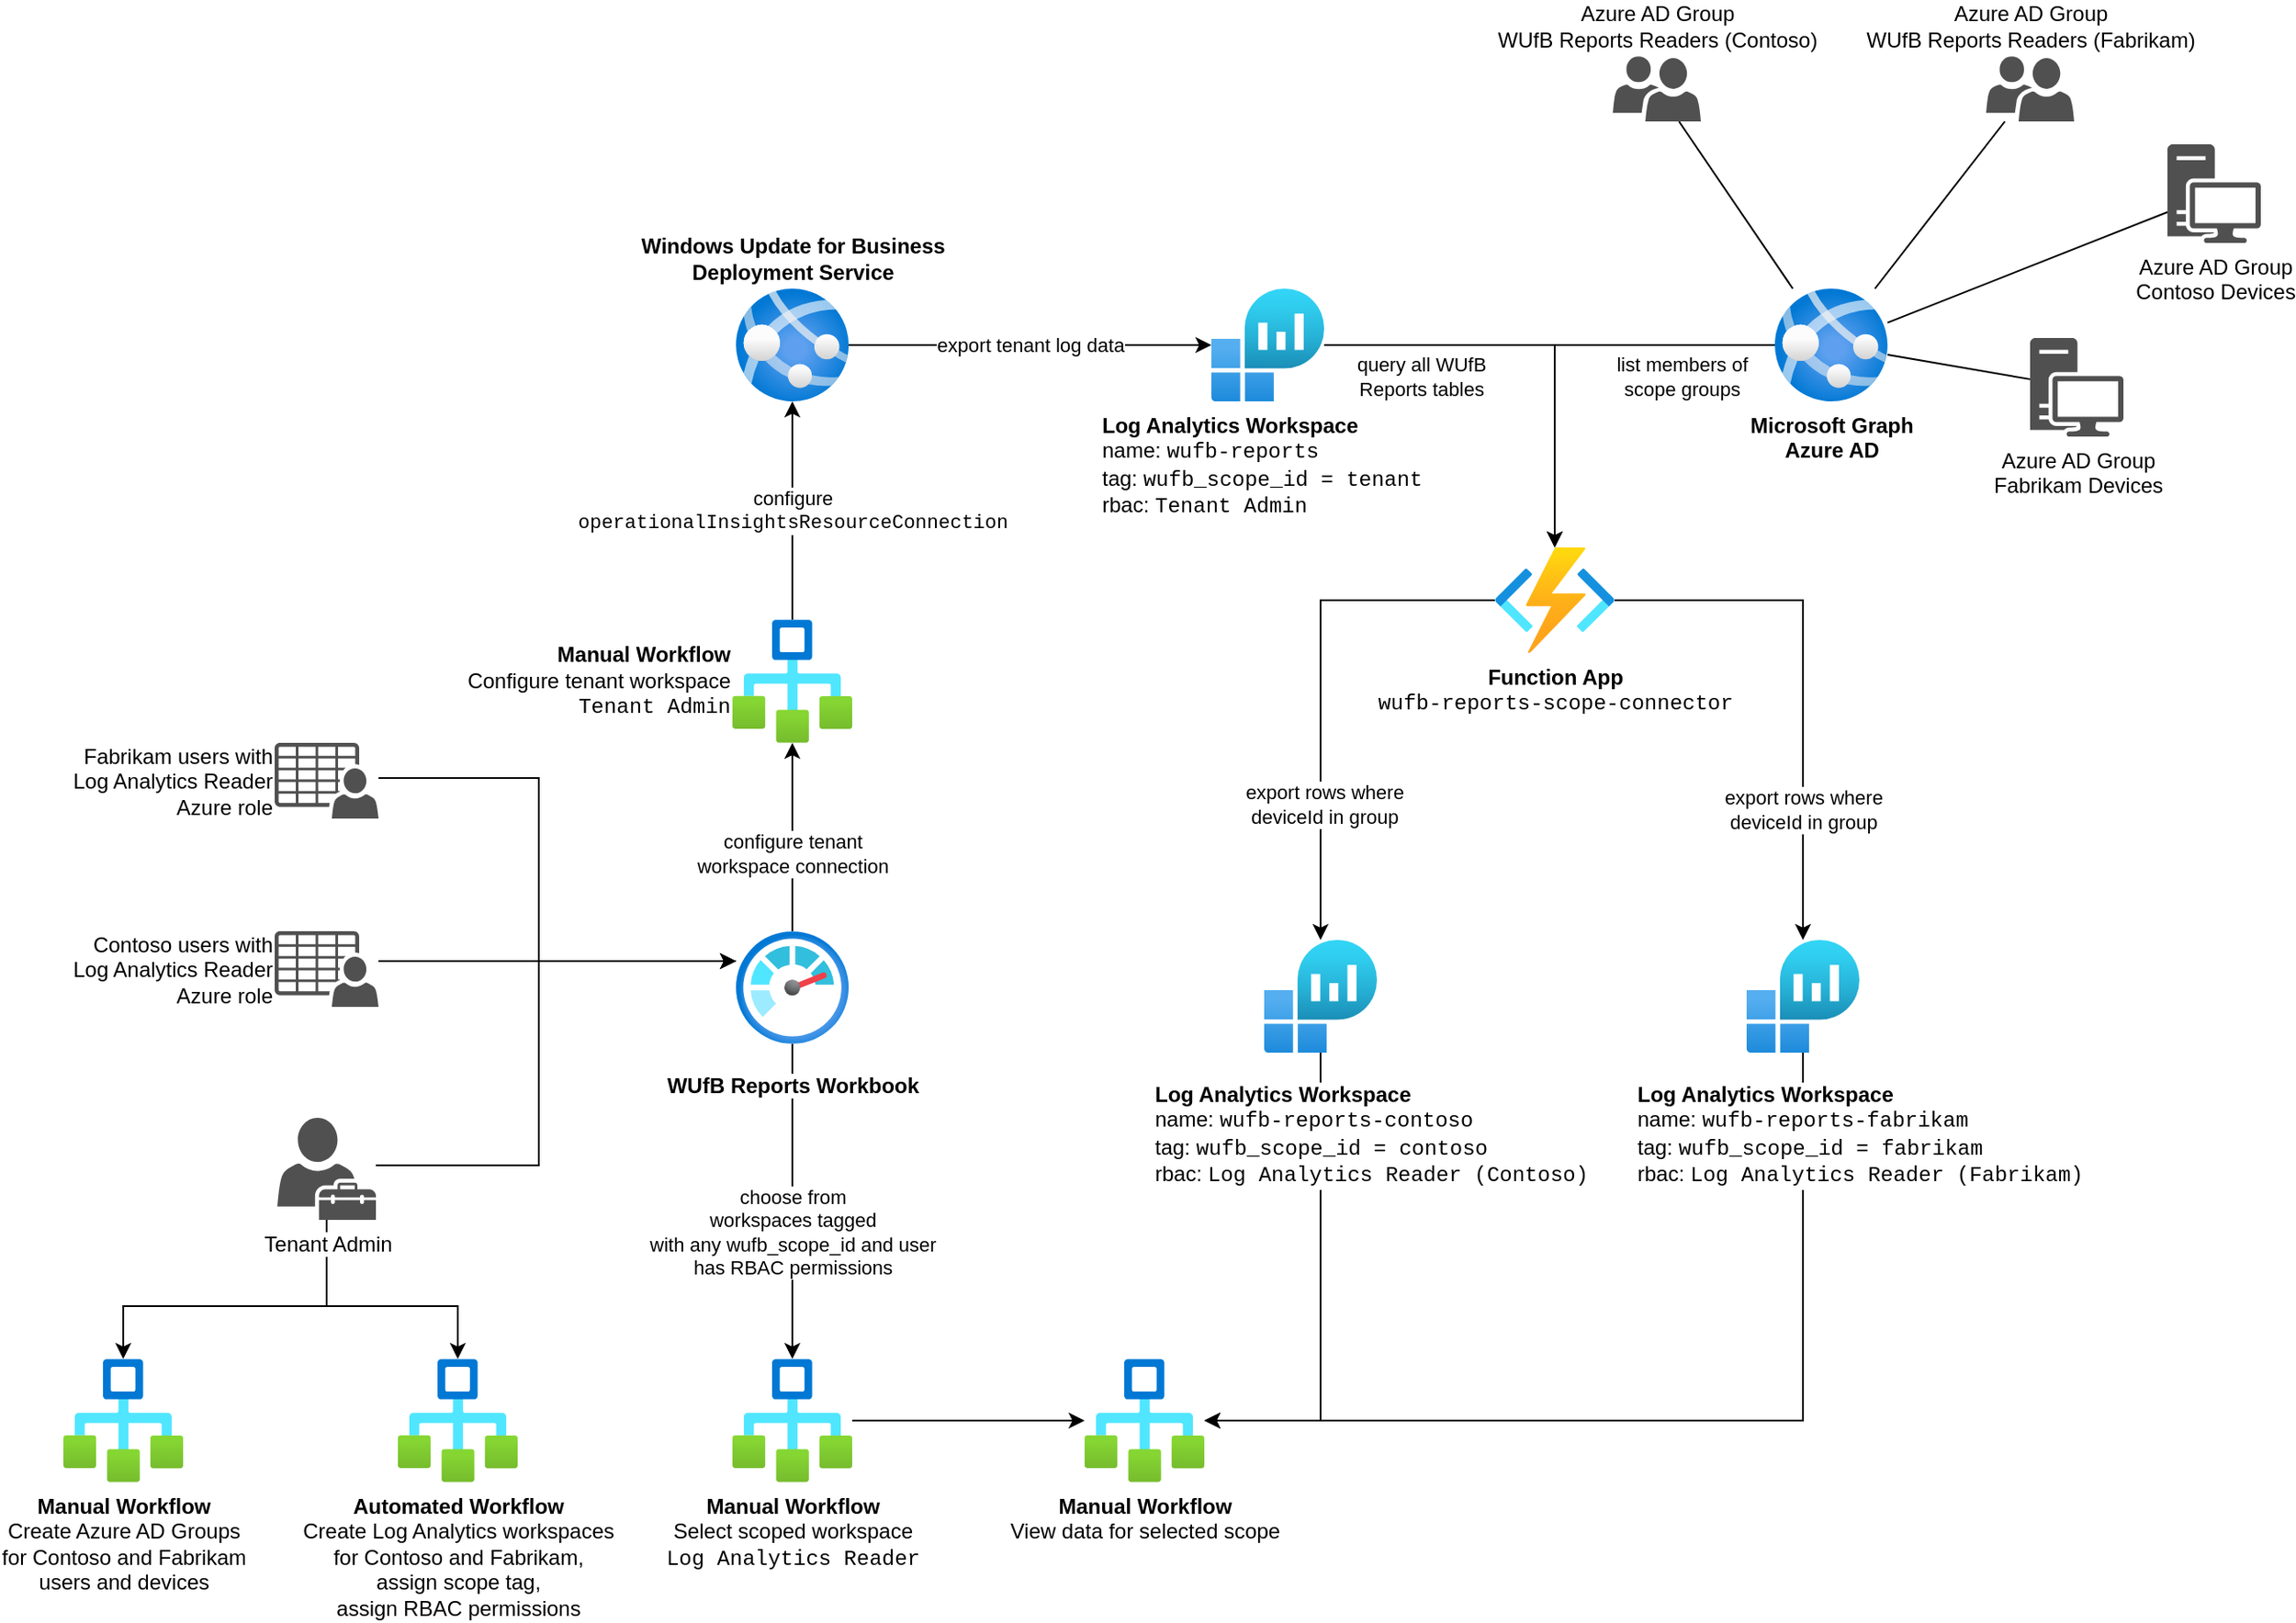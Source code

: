<mxfile version="20.8.16" type="device"><diagram name="Page-1" id="822b0af5-4adb-64df-f703-e8dfc1f81529"><mxGraphModel dx="1499" dy="1021" grid="1" gridSize="10" guides="1" tooltips="1" connect="1" arrows="1" fold="1" page="1" pageScale="1" pageWidth="1700" pageHeight="1100" background="none" math="0" shadow="0"><root><mxCell id="0"/><mxCell id="1" parent="0"/><mxCell id="Ftz7o0uoyl_DDHII07qG-42" style="edgeStyle=orthogonalEdgeStyle;rounded=0;orthogonalLoop=1;jettySize=auto;html=1;startArrow=none;startFill=0;endArrow=classic;endFill=1;" parent="1" source="Ftz7o0uoyl_DDHII07qG-7" target="Ftz7o0uoyl_DDHII07qG-40" edge="1"><mxGeometry relative="1" as="geometry"><Array as="points"><mxPoint x="330" y="820"/><mxPoint x="214" y="820"/></Array></mxGeometry></mxCell><mxCell id="Ftz7o0uoyl_DDHII07qG-43" style="edgeStyle=orthogonalEdgeStyle;rounded=0;orthogonalLoop=1;jettySize=auto;html=1;startArrow=none;startFill=0;endArrow=classic;endFill=1;" parent="1" source="Ftz7o0uoyl_DDHII07qG-7" target="Ftz7o0uoyl_DDHII07qG-41" edge="1"><mxGeometry relative="1" as="geometry"><Array as="points"><mxPoint x="330" y="820"/><mxPoint x="404" y="820"/></Array></mxGeometry></mxCell><mxCell id="Ftz7o0uoyl_DDHII07qG-39" style="edgeStyle=orthogonalEdgeStyle;rounded=0;orthogonalLoop=1;jettySize=auto;html=1;endArrow=classic;endFill=1;startArrow=none;startFill=0;" parent="1" source="Ftz7o0uoyl_DDHII07qG-25" target="Ftz7o0uoyl_DDHII07qG-35" edge="1"><mxGeometry relative="1" as="geometry"><Array as="points"/></mxGeometry></mxCell><mxCell id="Ftz7o0uoyl_DDHII07qG-36" style="edgeStyle=orthogonalEdgeStyle;rounded=0;orthogonalLoop=1;jettySize=auto;html=1;endArrow=none;endFill=0;startArrow=classic;startFill=1;" parent="1" source="Ftz7o0uoyl_DDHII07qG-35" target="Ftz7o0uoyl_DDHII07qG-9" edge="1"><mxGeometry relative="1" as="geometry"/></mxCell><mxCell id="Ftz7o0uoyl_DDHII07qG-37" style="edgeStyle=orthogonalEdgeStyle;rounded=0;orthogonalLoop=1;jettySize=auto;html=1;endArrow=none;endFill=0;startArrow=classic;startFill=1;" parent="1" source="Ftz7o0uoyl_DDHII07qG-35" target="Ftz7o0uoyl_DDHII07qG-10" edge="1"><mxGeometry relative="1" as="geometry"/></mxCell><mxCell id="Ftz7o0uoyl_DDHII07qG-3" value="query all WUfB&lt;br&gt;Reports tables" style="edgeStyle=orthogonalEdgeStyle;rounded=0;orthogonalLoop=1;jettySize=auto;html=1;" parent="1" source="Ftz7o0uoyl_DDHII07qG-1" target="EObpfhY0n-GdXnJAH-M3-3" edge="1"><mxGeometry x="-0.556" y="-18" relative="1" as="geometry"><mxPoint x="896" y="274" as="sourcePoint"/><mxPoint as="offset"/></mxGeometry></mxCell><mxCell id="Ftz7o0uoyl_DDHII07qG-1" value="&lt;b&gt;Log Analytics Workspace&lt;/b&gt;&lt;br&gt;name: &lt;font face=&quot;Courier New&quot;&gt;wufb-reports&lt;/font&gt;&lt;br&gt;tag: &lt;font face=&quot;Courier New&quot;&gt;wufb_scope_id = tenant&lt;/font&gt;&lt;br&gt;rbac: &lt;font face=&quot;Courier New&quot;&gt;Tenant Admin&lt;/font&gt;" style="aspect=fixed;html=1;points=[];align=left;image;fontSize=12;image=img/lib/azure2/analytics/Log_Analytics_Workspaces.svg;labelPosition=left;verticalLabelPosition=bottom;verticalAlign=top;spacingLeft=0;" parent="1" vertex="1"><mxGeometry x="832" y="242" width="64" height="64" as="geometry"/></mxCell><mxCell id="Ftz7o0uoyl_DDHII07qG-11" style="edgeStyle=orthogonalEdgeStyle;rounded=0;orthogonalLoop=1;jettySize=auto;html=1;" parent="1" source="EObpfhY0n-GdXnJAH-M3-3" target="Ftz7o0uoyl_DDHII07qG-9" edge="1"><mxGeometry relative="1" as="geometry"/></mxCell><mxCell id="Ftz7o0uoyl_DDHII07qG-19" value="export rows where&lt;br&gt;deviceId in group" style="edgeLabel;html=1;align=center;verticalAlign=middle;resizable=0;points=[];" parent="Ftz7o0uoyl_DDHII07qG-11" vertex="1" connectable="0"><mxGeometry x="0.405" y="4" relative="1" as="geometry"><mxPoint x="-2" y="10" as="offset"/></mxGeometry></mxCell><mxCell id="Ftz7o0uoyl_DDHII07qG-12" value="export rows where&lt;br&gt;deviceId in group" style="edgeStyle=orthogonalEdgeStyle;rounded=0;orthogonalLoop=1;jettySize=auto;html=1;" parent="1" source="EObpfhY0n-GdXnJAH-M3-3" target="Ftz7o0uoyl_DDHII07qG-10" edge="1"><mxGeometry x="0.508" relative="1" as="geometry"><mxPoint as="offset"/></mxGeometry></mxCell><mxCell id="Ftz7o0uoyl_DDHII07qG-13" value="list members of&lt;br&gt;scope groups" style="edgeStyle=orthogonalEdgeStyle;rounded=0;orthogonalLoop=1;jettySize=auto;html=1;" parent="1" source="Ftz7o0uoyl_DDHII07qG-22" target="EObpfhY0n-GdXnJAH-M3-3" edge="1"><mxGeometry x="-0.555" y="18" relative="1" as="geometry"><mxPoint x="1122" y="274" as="sourcePoint"/><mxPoint as="offset"/></mxGeometry></mxCell><mxCell id="Ftz7o0uoyl_DDHII07qG-20" value="export tenant log data" style="edgeStyle=orthogonalEdgeStyle;rounded=0;orthogonalLoop=1;jettySize=auto;html=1;endArrow=classic;endFill=1;" parent="1" source="Ftz7o0uoyl_DDHII07qG-6" target="Ftz7o0uoyl_DDHII07qG-1" edge="1"><mxGeometry relative="1" as="geometry"/></mxCell><mxCell id="Ftz7o0uoyl_DDHII07qG-6" value="&lt;b&gt;Windows Update for Business&lt;br&gt;Deployment Service&lt;/b&gt;" style="aspect=fixed;html=1;points=[];align=center;image;fontSize=12;image=img/lib/azure2/compute/App_Services.svg;labelPosition=center;verticalLabelPosition=top;verticalAlign=bottom;" parent="1" vertex="1"><mxGeometry x="562" y="242" width="64" height="64" as="geometry"/></mxCell><mxCell id="Ftz7o0uoyl_DDHII07qG-32" value="" style="edgeStyle=orthogonalEdgeStyle;rounded=0;orthogonalLoop=1;jettySize=auto;html=1;endArrow=classic;endFill=1;" parent="1" source="Ftz7o0uoyl_DDHII07qG-7" target="Ftz7o0uoyl_DDHII07qG-21" edge="1"><mxGeometry relative="1" as="geometry"><Array as="points"><mxPoint x="450" y="740"/><mxPoint x="450" y="624"/></Array></mxGeometry></mxCell><mxCell id="Ftz7o0uoyl_DDHII07qG-9" value="&lt;b&gt;Log Analytics Workspace&lt;/b&gt;&lt;br&gt;name: &lt;font face=&quot;Courier New&quot;&gt;wufb-reports-contoso&lt;/font&gt;&lt;br&gt;tag: &lt;font face=&quot;Courier New&quot;&gt;wufb_scope_id = contoso&lt;/font&gt;&lt;br&gt;rbac: &lt;font face=&quot;Courier New&quot;&gt;Log Analytics Reader (Contoso)&lt;/font&gt;" style="aspect=fixed;html=1;points=[];align=left;image;fontSize=12;image=img/lib/azure2/analytics/Log_Analytics_Workspaces.svg;labelBackgroundColor=#FFFFFF;spacingTop=10;labelPosition=left;verticalLabelPosition=bottom;verticalAlign=top;" parent="1" vertex="1"><mxGeometry x="862" y="612" width="64" height="64" as="geometry"/></mxCell><mxCell id="Ftz7o0uoyl_DDHII07qG-10" value="&lt;b&gt;Log Analytics Workspace&lt;/b&gt;&lt;br&gt;name: &lt;font face=&quot;Courier New&quot;&gt;wufb-reports-fabrikam&lt;/font&gt;&lt;br&gt;tag: &lt;font face=&quot;Courier New&quot;&gt;wufb_scope_id = fabrikam&lt;/font&gt;&lt;br&gt;rbac: &lt;font face=&quot;Courier New&quot;&gt;Log Analytics Reader (Fabrikam)&lt;/font&gt;" style="aspect=fixed;html=1;points=[];align=left;image;fontSize=12;image=img/lib/azure2/analytics/Log_Analytics_Workspaces.svg;spacingTop=10;labelPosition=left;verticalLabelPosition=bottom;verticalAlign=top;" parent="1" vertex="1"><mxGeometry x="1136" y="612" width="64" height="64" as="geometry"/></mxCell><mxCell id="Ftz7o0uoyl_DDHII07qG-17" style="rounded=0;orthogonalLoop=1;jettySize=auto;html=1;endArrow=none;endFill=0;" parent="1" source="Ftz7o0uoyl_DDHII07qG-15" target="Ftz7o0uoyl_DDHII07qG-22" edge="1"><mxGeometry relative="1" as="geometry"><mxPoint x="1176.165" y="250" as="targetPoint"/></mxGeometry></mxCell><mxCell id="Ftz7o0uoyl_DDHII07qG-15" value="Azure AD Group&lt;br&gt;WUfB Reports Readers (Contoso)" style="sketch=0;pointerEvents=1;shadow=0;dashed=0;html=1;strokeColor=none;labelPosition=center;verticalLabelPosition=top;verticalAlign=bottom;align=center;fillColor=#505050;shape=mxgraph.mscae.intune.user_group" parent="1" vertex="1"><mxGeometry x="1060" y="110" width="50" height="37" as="geometry"/></mxCell><mxCell id="Ftz7o0uoyl_DDHII07qG-18" style="rounded=0;orthogonalLoop=1;jettySize=auto;html=1;endArrow=none;endFill=0;" parent="1" source="Ftz7o0uoyl_DDHII07qG-16" target="Ftz7o0uoyl_DDHII07qG-22" edge="1"><mxGeometry relative="1" as="geometry"><mxPoint x="1176" y="250" as="targetPoint"/></mxGeometry></mxCell><mxCell id="Ftz7o0uoyl_DDHII07qG-16" value="Azure AD Group&lt;br&gt;WUfB Reports Readers (Fabrikam)" style="sketch=0;pointerEvents=1;shadow=0;dashed=0;html=1;strokeColor=none;labelPosition=center;verticalLabelPosition=top;verticalAlign=bottom;align=center;fillColor=#505050;shape=mxgraph.mscae.intune.user_group" parent="1" vertex="1"><mxGeometry x="1272" y="110" width="50" height="37" as="geometry"/></mxCell><mxCell id="Ftz7o0uoyl_DDHII07qG-29" style="edgeStyle=orthogonalEdgeStyle;rounded=0;orthogonalLoop=1;jettySize=auto;html=1;endArrow=classic;endFill=1;" parent="1" source="Ftz7o0uoyl_DDHII07qG-21" target="Ftz7o0uoyl_DDHII07qG-23" edge="1"><mxGeometry relative="1" as="geometry"/></mxCell><mxCell id="Ftz7o0uoyl_DDHII07qG-30" value="configure tenant&lt;br&gt;workspace connection" style="edgeLabel;html=1;align=center;verticalAlign=middle;resizable=0;points=[];" parent="Ftz7o0uoyl_DDHII07qG-29" vertex="1" connectable="0"><mxGeometry x="-0.178" relative="1" as="geometry"><mxPoint as="offset"/></mxGeometry></mxCell><mxCell id="Ftz7o0uoyl_DDHII07qG-31" value="choose from&lt;br&gt;workspaces tagged&lt;br&gt;with any wufb_scope_id and user&lt;br&gt;has RBAC permissions" style="edgeStyle=orthogonalEdgeStyle;rounded=0;orthogonalLoop=1;jettySize=auto;html=1;endArrow=classic;endFill=1;" parent="1" source="Ftz7o0uoyl_DDHII07qG-21" target="Ftz7o0uoyl_DDHII07qG-25" edge="1"><mxGeometry x="0.194" relative="1" as="geometry"><Array as="points"><mxPoint x="594" y="730"/><mxPoint x="594" y="730"/></Array><mxPoint as="offset"/></mxGeometry></mxCell><mxCell id="Ftz7o0uoyl_DDHII07qG-21" value="&lt;b&gt;WUfB Reports Workbook&lt;/b&gt;" style="aspect=fixed;html=1;points=[];align=center;image;fontSize=12;image=img/lib/azure2/management_governance/Monitor.svg;spacingTop=10;" parent="1" vertex="1"><mxGeometry x="562" y="607" width="64" height="64" as="geometry"/></mxCell><mxCell id="Ftz7o0uoyl_DDHII07qG-22" value="Microsoft Graph&lt;br&gt;Azure AD" style="aspect=fixed;html=1;points=[];align=center;image;fontSize=12;image=img/lib/azure2/app_services/App_Services.svg;fontStyle=1" parent="1" vertex="1"><mxGeometry x="1152" y="242" width="64" height="64" as="geometry"/></mxCell><mxCell id="Ftz7o0uoyl_DDHII07qG-24" value="configure&lt;br&gt;&lt;font face=&quot;Courier New&quot;&gt;operationalInsightsResourceConnection&lt;/font&gt;" style="edgeStyle=orthogonalEdgeStyle;rounded=0;orthogonalLoop=1;jettySize=auto;html=1;endArrow=classic;endFill=1;" parent="1" source="Ftz7o0uoyl_DDHII07qG-23" target="Ftz7o0uoyl_DDHII07qG-6" edge="1"><mxGeometry relative="1" as="geometry"/></mxCell><mxCell id="Ftz7o0uoyl_DDHII07qG-23" value="&lt;b&gt;Manual Workflow&lt;/b&gt;&lt;br&gt;Configure tenant workspace&lt;br&gt;&lt;font face=&quot;Courier New&quot;&gt;Tenant Admin&lt;/font&gt;" style="aspect=fixed;html=1;points=[];align=right;image;fontSize=12;image=img/lib/azure2/general/Workflow.svg;labelPosition=left;verticalLabelPosition=middle;verticalAlign=middle;" parent="1" vertex="1"><mxGeometry x="560" y="430" width="68" height="70" as="geometry"/></mxCell><mxCell id="Ftz7o0uoyl_DDHII07qG-33" style="edgeStyle=orthogonalEdgeStyle;rounded=0;orthogonalLoop=1;jettySize=auto;html=1;endArrow=classic;endFill=1;" parent="1" source="Ftz7o0uoyl_DDHII07qG-27" target="Ftz7o0uoyl_DDHII07qG-21" edge="1"><mxGeometry relative="1" as="geometry"><Array as="points"><mxPoint x="390" y="624"/><mxPoint x="390" y="624"/></Array></mxGeometry></mxCell><mxCell id="Ftz7o0uoyl_DDHII07qG-27" value="Contoso users with&lt;br&gt;Log Analytics Reader&lt;br&gt;Azure role" style="sketch=0;pointerEvents=1;shadow=0;dashed=0;html=1;strokeColor=none;fillColor=#505050;labelPosition=left;verticalLabelPosition=middle;verticalAlign=middle;outlineConnect=0;align=right;shape=mxgraph.office.users.csv_file;" parent="1" vertex="1"><mxGeometry x="300" y="607" width="59" height="43" as="geometry"/></mxCell><mxCell id="Ftz7o0uoyl_DDHII07qG-34" style="edgeStyle=orthogonalEdgeStyle;rounded=0;orthogonalLoop=1;jettySize=auto;html=1;endArrow=none;endFill=0;" parent="1" source="Ftz7o0uoyl_DDHII07qG-28" target="Ftz7o0uoyl_DDHII07qG-21" edge="1"><mxGeometry relative="1" as="geometry"><Array as="points"><mxPoint x="450" y="520"/><mxPoint x="450" y="624"/></Array></mxGeometry></mxCell><mxCell id="Ftz7o0uoyl_DDHII07qG-28" value="Fabrikam users with&lt;br&gt;Log Analytics Reader&lt;br&gt;Azure role" style="sketch=0;pointerEvents=1;shadow=0;dashed=0;html=1;strokeColor=none;fillColor=#505050;labelPosition=left;verticalLabelPosition=middle;verticalAlign=middle;outlineConnect=0;align=right;shape=mxgraph.office.users.csv_file;" parent="1" vertex="1"><mxGeometry x="300" y="500" width="59" height="43" as="geometry"/></mxCell><mxCell id="Ftz7o0uoyl_DDHII07qG-35" value="&lt;b&gt;Manual Workflow&lt;/b&gt;&lt;br&gt;View data for selected scope" style="aspect=fixed;html=1;points=[];align=center;image;fontSize=12;image=img/lib/azure2/general/Workflow.svg;" parent="1" vertex="1"><mxGeometry x="760" y="850" width="68" height="70" as="geometry"/></mxCell><mxCell id="Ftz7o0uoyl_DDHII07qG-40" value="&lt;b&gt;Manual Workflow&lt;/b&gt;&lt;br&gt;Create Azure AD Groups&lt;br&gt;for Contoso and Fabrikam&lt;br&gt;users and devices" style="aspect=fixed;html=1;points=[];align=center;image;fontSize=12;image=img/lib/azure2/general/Workflow.svg;labelBackgroundColor=#FFFFFF;" parent="1" vertex="1"><mxGeometry x="180" y="850" width="68" height="70" as="geometry"/></mxCell><mxCell id="Ftz7o0uoyl_DDHII07qG-41" value="&lt;b&gt;Automated Workflow&lt;/b&gt;&lt;br&gt;Create Log Analytics workspaces&lt;br&gt;for Contoso and Fabrikam,&lt;br&gt;assign scope tag,&lt;br&gt;assign RBAC permissions" style="aspect=fixed;html=1;points=[];align=center;image;fontSize=12;image=img/lib/azure2/general/Workflow.svg;labelBackgroundColor=#FFFFFF;" parent="1" vertex="1"><mxGeometry x="370" y="850" width="68" height="70" as="geometry"/></mxCell><mxCell id="Ftz7o0uoyl_DDHII07qG-7" value="Tenant Admin" style="sketch=0;pointerEvents=1;shadow=0;dashed=0;html=1;strokeColor=none;fillColor=#505050;labelPosition=center;verticalLabelPosition=bottom;verticalAlign=top;outlineConnect=0;align=center;shape=mxgraph.office.users.tenant_admin;labelBackgroundColor=default;" parent="1" vertex="1"><mxGeometry x="301.5" y="713" width="56" height="58" as="geometry"/></mxCell><mxCell id="Ftz7o0uoyl_DDHII07qG-46" style="rounded=0;orthogonalLoop=1;jettySize=auto;html=1;startArrow=none;startFill=0;endArrow=none;endFill=0;" parent="1" source="Ftz7o0uoyl_DDHII07qG-44" target="Ftz7o0uoyl_DDHII07qG-22" edge="1"><mxGeometry relative="1" as="geometry"/></mxCell><mxCell id="Ftz7o0uoyl_DDHII07qG-44" value="Azure AD Group&lt;br&gt;Contoso Devices" style="sketch=0;pointerEvents=1;shadow=0;dashed=0;html=1;strokeColor=none;fillColor=#505050;labelPosition=center;verticalLabelPosition=bottom;verticalAlign=top;outlineConnect=0;align=center;shape=mxgraph.office.devices.workstation;labelBackgroundColor=default;" parent="1" vertex="1"><mxGeometry x="1375" y="160" width="53" height="56" as="geometry"/></mxCell><mxCell id="Ftz7o0uoyl_DDHII07qG-47" style="edgeStyle=none;rounded=0;orthogonalLoop=1;jettySize=auto;html=1;startArrow=none;startFill=0;endArrow=none;endFill=0;" parent="1" source="Ftz7o0uoyl_DDHII07qG-45" target="Ftz7o0uoyl_DDHII07qG-22" edge="1"><mxGeometry relative="1" as="geometry"/></mxCell><mxCell id="Ftz7o0uoyl_DDHII07qG-45" value="Azure AD Group&lt;br&gt;Fabrikam Devices" style="sketch=0;pointerEvents=1;shadow=0;dashed=0;html=1;strokeColor=none;fillColor=#505050;labelPosition=center;verticalLabelPosition=bottom;verticalAlign=top;outlineConnect=0;align=center;shape=mxgraph.office.devices.workstation;labelBackgroundColor=default;" parent="1" vertex="1"><mxGeometry x="1297" y="270" width="53" height="56" as="geometry"/></mxCell><mxCell id="EObpfhY0n-GdXnJAH-M3-3" value="&lt;b&gt;Function App&lt;/b&gt;&lt;br&gt;&lt;font face=&quot;Courier New&quot;&gt;wufb-reports-scope-connector&lt;/font&gt;" style="aspect=fixed;html=1;points=[];align=center;image;fontSize=12;image=img/lib/azure2/compute/Function_Apps.svg;fontFamily=Helvetica;" vertex="1" parent="1"><mxGeometry x="993" y="389" width="68" height="60" as="geometry"/></mxCell><mxCell id="Ftz7o0uoyl_DDHII07qG-25" value="&lt;b&gt;Manual Workflow&lt;/b&gt;&lt;br&gt;Select scoped workspace&lt;br&gt;&lt;font face=&quot;Courier New&quot;&gt;Log Analytics Reader&lt;/font&gt;" style="aspect=fixed;html=1;points=[];align=center;image;fontSize=12;image=img/lib/azure2/general/Workflow.svg;spacingTop=0;" parent="1" vertex="1"><mxGeometry x="560" y="850" width="68" height="70" as="geometry"/></mxCell></root></mxGraphModel></diagram></mxfile>